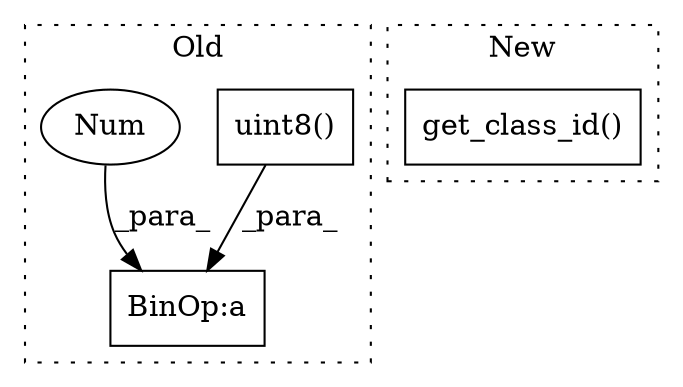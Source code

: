 digraph G {
subgraph cluster0 {
1 [label="uint8()" a="75" s="5780,5802" l="9,1" shape="box"];
3 [label="BinOp:a" a="82" s="5803" l="3" shape="box"];
4 [label="Num" a="76" s="5806" l="3" shape="ellipse"];
label = "Old";
style="dotted";
}
subgraph cluster1 {
2 [label="get_class_id()" a="75" s="5445,5473" l="19,1" shape="box"];
label = "New";
style="dotted";
}
1 -> 3 [label="_para_"];
4 -> 3 [label="_para_"];
}